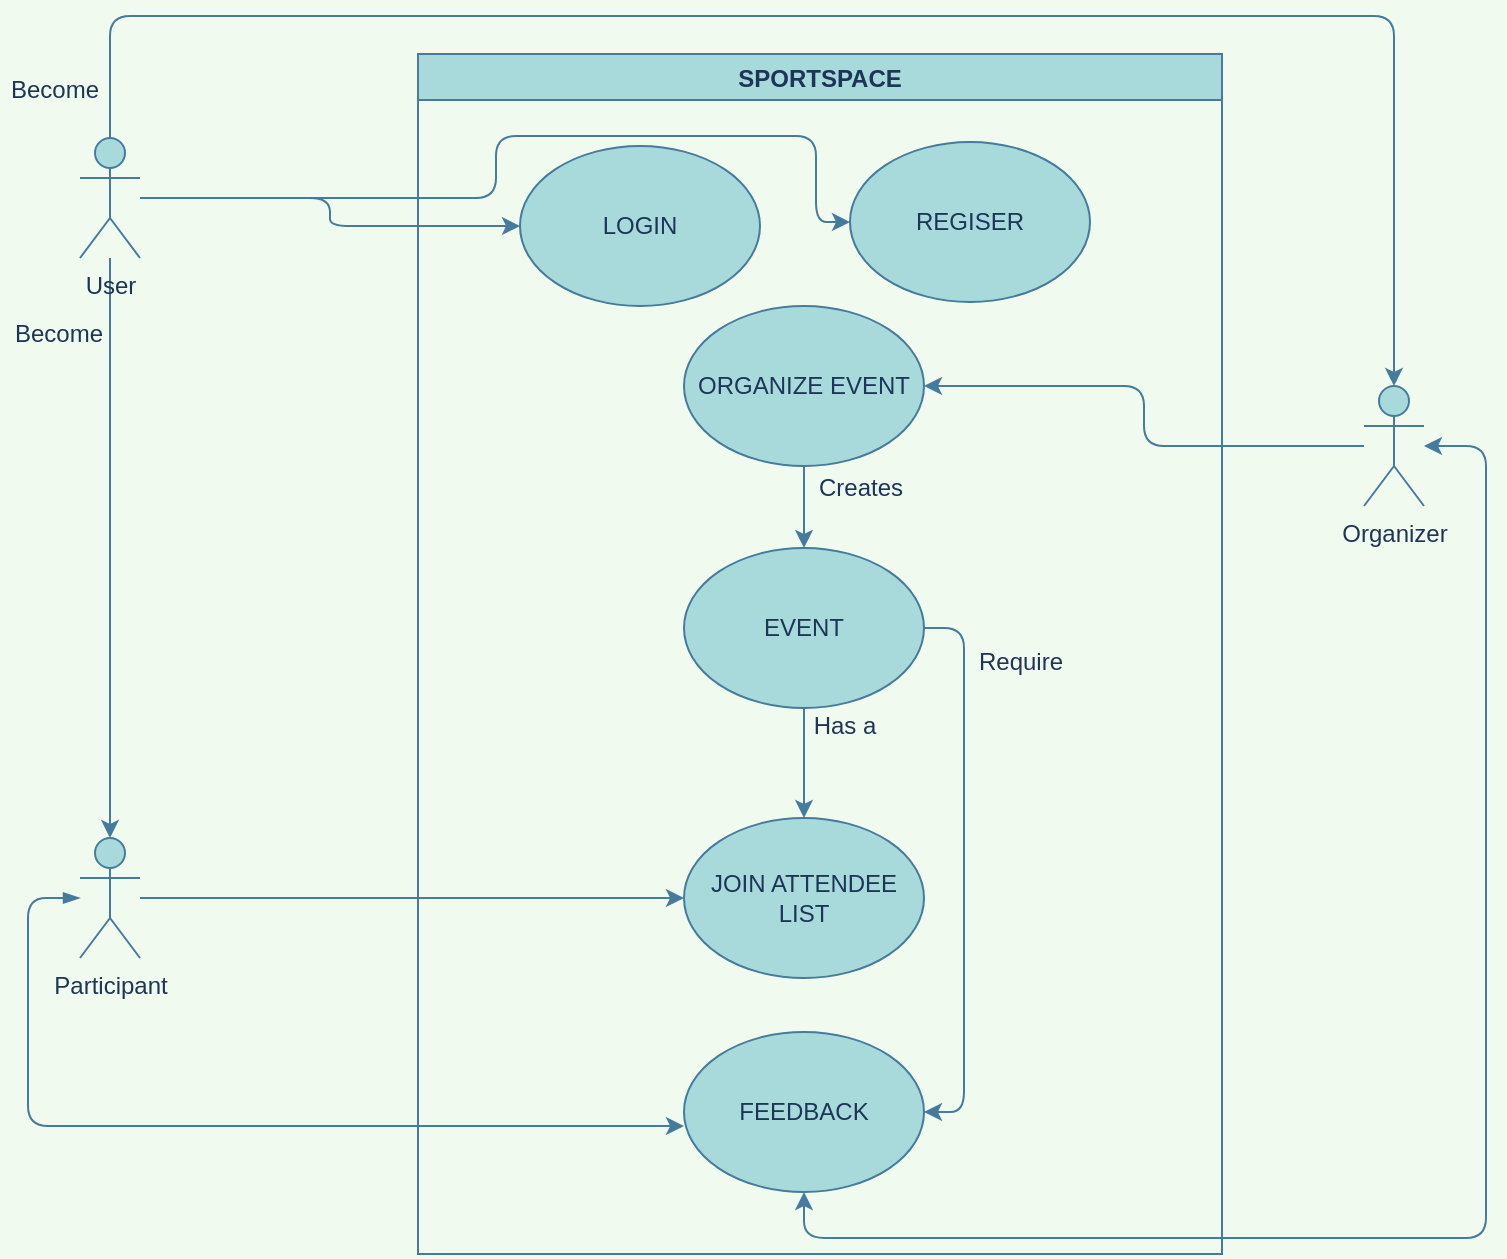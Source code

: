 <mxfile version="16.5.1" type="device"><diagram id="w91YZCMbuLcGvmWozIPQ" name="Page-1"><mxGraphModel dx="1102" dy="857" grid="0" gridSize="10" guides="1" tooltips="1" connect="1" arrows="1" fold="1" page="1" pageScale="1" pageWidth="827" pageHeight="1169" background="#F1FAEE" math="0" shadow="0"><root><mxCell id="0"/><mxCell id="1" parent="0"/><mxCell id="FLaxNB8v5p9RRaNLmB-1-30" style="edgeStyle=orthogonalEdgeStyle;curved=0;rounded=1;sketch=0;orthogonalLoop=1;jettySize=auto;html=1;entryX=0;entryY=0.5;entryDx=0;entryDy=0;fontColor=#1D3557;strokeColor=#457B9D;fillColor=#A8DADC;" edge="1" parent="1" source="FLaxNB8v5p9RRaNLmB-1-1" target="FLaxNB8v5p9RRaNLmB-1-9"><mxGeometry relative="1" as="geometry"/></mxCell><mxCell id="FLaxNB8v5p9RRaNLmB-1-33" style="edgeStyle=orthogonalEdgeStyle;curved=0;rounded=1;sketch=0;orthogonalLoop=1;jettySize=auto;html=1;entryX=0;entryY=0.588;entryDx=0;entryDy=0;entryPerimeter=0;fontColor=#1D3557;strokeColor=#457B9D;fillColor=#A8DADC;startArrow=blockThin;startFill=1;" edge="1" parent="1" source="FLaxNB8v5p9RRaNLmB-1-1" target="FLaxNB8v5p9RRaNLmB-1-8"><mxGeometry relative="1" as="geometry"><Array as="points"><mxPoint x="51" y="455"/><mxPoint x="51" y="569"/></Array></mxGeometry></mxCell><mxCell id="FLaxNB8v5p9RRaNLmB-1-1" value="Participant" style="shape=umlActor;verticalLabelPosition=bottom;verticalAlign=top;html=1;outlineConnect=0;rounded=1;sketch=0;fontColor=#1D3557;strokeColor=#457B9D;fillColor=#A8DADC;" vertex="1" parent="1"><mxGeometry x="77" y="425" width="30" height="60" as="geometry"/></mxCell><mxCell id="FLaxNB8v5p9RRaNLmB-1-4" value="SPORTSPACE" style="swimlane;rounded=0;sketch=0;fontColor=#1D3557;strokeColor=#457B9D;fillColor=#A8DADC;" vertex="1" parent="1"><mxGeometry x="246" y="33" width="402" height="600" as="geometry"/></mxCell><mxCell id="FLaxNB8v5p9RRaNLmB-1-5" value="LOGIN" style="ellipse;whiteSpace=wrap;html=1;rounded=0;sketch=0;fontColor=#1D3557;strokeColor=#457B9D;fillColor=#A8DADC;" vertex="1" parent="FLaxNB8v5p9RRaNLmB-1-4"><mxGeometry x="51" y="46" width="120" height="80" as="geometry"/></mxCell><mxCell id="FLaxNB8v5p9RRaNLmB-1-6" value="REGISER" style="ellipse;whiteSpace=wrap;html=1;rounded=0;sketch=0;fontColor=#1D3557;strokeColor=#457B9D;fillColor=#A8DADC;" vertex="1" parent="FLaxNB8v5p9RRaNLmB-1-4"><mxGeometry x="216" y="44" width="120" height="80" as="geometry"/></mxCell><mxCell id="FLaxNB8v5p9RRaNLmB-1-26" style="edgeStyle=orthogonalEdgeStyle;curved=0;rounded=1;sketch=0;orthogonalLoop=1;jettySize=auto;html=1;fontColor=#1D3557;strokeColor=#457B9D;fillColor=#A8DADC;" edge="1" parent="FLaxNB8v5p9RRaNLmB-1-4" source="FLaxNB8v5p9RRaNLmB-1-10" target="FLaxNB8v5p9RRaNLmB-1-25"><mxGeometry relative="1" as="geometry"/></mxCell><mxCell id="FLaxNB8v5p9RRaNLmB-1-10" value="ORGANIZE EVENT" style="ellipse;whiteSpace=wrap;html=1;rounded=0;sketch=0;fontColor=#1D3557;strokeColor=#457B9D;fillColor=#A8DADC;" vertex="1" parent="FLaxNB8v5p9RRaNLmB-1-4"><mxGeometry x="133" y="126" width="120" height="80" as="geometry"/></mxCell><mxCell id="FLaxNB8v5p9RRaNLmB-1-9" value="JOIN ATTENDEE LIST" style="ellipse;whiteSpace=wrap;html=1;rounded=0;sketch=0;fontColor=#1D3557;strokeColor=#457B9D;fillColor=#A8DADC;" vertex="1" parent="FLaxNB8v5p9RRaNLmB-1-4"><mxGeometry x="133" y="382" width="120" height="80" as="geometry"/></mxCell><mxCell id="FLaxNB8v5p9RRaNLmB-1-8" value="FEEDBACK" style="ellipse;whiteSpace=wrap;html=1;rounded=0;sketch=0;fontColor=#1D3557;strokeColor=#457B9D;fillColor=#A8DADC;" vertex="1" parent="FLaxNB8v5p9RRaNLmB-1-4"><mxGeometry x="133" y="489" width="120" height="80" as="geometry"/></mxCell><mxCell id="FLaxNB8v5p9RRaNLmB-1-28" value="" style="edgeStyle=orthogonalEdgeStyle;curved=0;rounded=1;sketch=0;orthogonalLoop=1;jettySize=auto;html=1;fontColor=#1D3557;strokeColor=#457B9D;fillColor=#A8DADC;" edge="1" parent="FLaxNB8v5p9RRaNLmB-1-4" source="FLaxNB8v5p9RRaNLmB-1-25" target="FLaxNB8v5p9RRaNLmB-1-9"><mxGeometry relative="1" as="geometry"/></mxCell><mxCell id="FLaxNB8v5p9RRaNLmB-1-31" style="edgeStyle=orthogonalEdgeStyle;curved=0;rounded=1;sketch=0;orthogonalLoop=1;jettySize=auto;html=1;entryX=1;entryY=0.5;entryDx=0;entryDy=0;fontColor=#1D3557;strokeColor=#457B9D;fillColor=#A8DADC;exitX=1;exitY=0.5;exitDx=0;exitDy=0;" edge="1" parent="FLaxNB8v5p9RRaNLmB-1-4" source="FLaxNB8v5p9RRaNLmB-1-25" target="FLaxNB8v5p9RRaNLmB-1-8"><mxGeometry relative="1" as="geometry"/></mxCell><mxCell id="FLaxNB8v5p9RRaNLmB-1-25" value="EVENT" style="ellipse;whiteSpace=wrap;html=1;rounded=0;sketch=0;fontColor=#1D3557;strokeColor=#457B9D;fillColor=#A8DADC;" vertex="1" parent="FLaxNB8v5p9RRaNLmB-1-4"><mxGeometry x="133" y="247" width="120" height="80" as="geometry"/></mxCell><mxCell id="FLaxNB8v5p9RRaNLmB-1-27" value="Creates" style="text;html=1;align=center;verticalAlign=middle;resizable=0;points=[];autosize=1;strokeColor=none;fillColor=none;fontColor=#1D3557;" vertex="1" parent="FLaxNB8v5p9RRaNLmB-1-4"><mxGeometry x="195" y="208" width="52" height="18" as="geometry"/></mxCell><mxCell id="FLaxNB8v5p9RRaNLmB-1-29" value="Has a" style="text;html=1;align=center;verticalAlign=middle;resizable=0;points=[];autosize=1;strokeColor=none;fillColor=none;fontColor=#1D3557;" vertex="1" parent="FLaxNB8v5p9RRaNLmB-1-4"><mxGeometry x="192" y="327" width="41" height="18" as="geometry"/></mxCell><mxCell id="FLaxNB8v5p9RRaNLmB-1-32" value="Require" style="text;html=1;align=center;verticalAlign=middle;resizable=0;points=[];autosize=1;strokeColor=none;fillColor=none;fontColor=#1D3557;" vertex="1" parent="FLaxNB8v5p9RRaNLmB-1-4"><mxGeometry x="275" y="295" width="52" height="18" as="geometry"/></mxCell><mxCell id="FLaxNB8v5p9RRaNLmB-1-24" style="edgeStyle=orthogonalEdgeStyle;curved=0;rounded=1;sketch=0;orthogonalLoop=1;jettySize=auto;html=1;entryX=1;entryY=0.5;entryDx=0;entryDy=0;fontColor=#1D3557;strokeColor=#457B9D;fillColor=#A8DADC;" edge="1" parent="1" source="FLaxNB8v5p9RRaNLmB-1-11" target="FLaxNB8v5p9RRaNLmB-1-10"><mxGeometry relative="1" as="geometry"/></mxCell><mxCell id="FLaxNB8v5p9RRaNLmB-1-34" style="edgeStyle=orthogonalEdgeStyle;curved=0;rounded=1;sketch=0;orthogonalLoop=1;jettySize=auto;html=1;entryX=0.5;entryY=1;entryDx=0;entryDy=0;fontColor=#1D3557;strokeColor=#457B9D;fillColor=#A8DADC;startArrow=classic;startFill=1;" edge="1" parent="1" source="FLaxNB8v5p9RRaNLmB-1-11" target="FLaxNB8v5p9RRaNLmB-1-8"><mxGeometry relative="1" as="geometry"><Array as="points"><mxPoint x="780" y="229"/><mxPoint x="780" y="625"/><mxPoint x="439" y="625"/></Array></mxGeometry></mxCell><mxCell id="FLaxNB8v5p9RRaNLmB-1-11" value="Organizer" style="shape=umlActor;verticalLabelPosition=bottom;verticalAlign=top;html=1;outlineConnect=0;rounded=1;sketch=0;fontColor=#1D3557;strokeColor=#457B9D;fillColor=#A8DADC;" vertex="1" parent="1"><mxGeometry x="719" y="199" width="30" height="60" as="geometry"/></mxCell><mxCell id="FLaxNB8v5p9RRaNLmB-1-16" style="edgeStyle=orthogonalEdgeStyle;curved=0;rounded=1;sketch=0;orthogonalLoop=1;jettySize=auto;html=1;entryX=0.5;entryY=0;entryDx=0;entryDy=0;entryPerimeter=0;fontColor=#1D3557;strokeColor=#457B9D;fillColor=#A8DADC;" edge="1" parent="1" source="FLaxNB8v5p9RRaNLmB-1-15" target="FLaxNB8v5p9RRaNLmB-1-11"><mxGeometry relative="1" as="geometry"><Array as="points"><mxPoint x="92" y="14"/><mxPoint x="734" y="14"/></Array></mxGeometry></mxCell><mxCell id="FLaxNB8v5p9RRaNLmB-1-17" style="edgeStyle=orthogonalEdgeStyle;curved=0;rounded=1;sketch=0;orthogonalLoop=1;jettySize=auto;html=1;entryX=0.5;entryY=0;entryDx=0;entryDy=0;entryPerimeter=0;fontColor=#1D3557;strokeColor=#457B9D;fillColor=#A8DADC;" edge="1" parent="1" source="FLaxNB8v5p9RRaNLmB-1-15" target="FLaxNB8v5p9RRaNLmB-1-1"><mxGeometry relative="1" as="geometry"/></mxCell><mxCell id="FLaxNB8v5p9RRaNLmB-1-18" style="edgeStyle=orthogonalEdgeStyle;curved=0;rounded=1;sketch=0;orthogonalLoop=1;jettySize=auto;html=1;entryX=0;entryY=0.5;entryDx=0;entryDy=0;fontColor=#1D3557;strokeColor=#457B9D;fillColor=#A8DADC;" edge="1" parent="1" source="FLaxNB8v5p9RRaNLmB-1-15" target="FLaxNB8v5p9RRaNLmB-1-5"><mxGeometry relative="1" as="geometry"/></mxCell><mxCell id="FLaxNB8v5p9RRaNLmB-1-19" style="edgeStyle=orthogonalEdgeStyle;curved=0;rounded=1;sketch=0;orthogonalLoop=1;jettySize=auto;html=1;entryX=0;entryY=0.5;entryDx=0;entryDy=0;fontColor=#1D3557;strokeColor=#457B9D;fillColor=#A8DADC;" edge="1" parent="1" source="FLaxNB8v5p9RRaNLmB-1-15" target="FLaxNB8v5p9RRaNLmB-1-6"><mxGeometry relative="1" as="geometry"><Array as="points"><mxPoint x="285" y="105"/><mxPoint x="285" y="74"/><mxPoint x="445" y="74"/><mxPoint x="445" y="117"/></Array></mxGeometry></mxCell><mxCell id="FLaxNB8v5p9RRaNLmB-1-15" value="User" style="shape=umlActor;verticalLabelPosition=bottom;verticalAlign=top;html=1;outlineConnect=0;rounded=1;sketch=0;fontColor=#1D3557;strokeColor=#457B9D;fillColor=#A8DADC;" vertex="1" parent="1"><mxGeometry x="77" y="75" width="30" height="60" as="geometry"/></mxCell><mxCell id="FLaxNB8v5p9RRaNLmB-1-35" value="Become" style="text;html=1;align=center;verticalAlign=middle;resizable=0;points=[];autosize=1;strokeColor=none;fillColor=none;fontColor=#1D3557;" vertex="1" parent="1"><mxGeometry x="39" y="164" width="54" height="18" as="geometry"/></mxCell><mxCell id="FLaxNB8v5p9RRaNLmB-1-36" value="Become" style="text;html=1;align=center;verticalAlign=middle;resizable=0;points=[];autosize=1;strokeColor=none;fillColor=none;fontColor=#1D3557;" vertex="1" parent="1"><mxGeometry x="37" y="42" width="54" height="18" as="geometry"/></mxCell></root></mxGraphModel></diagram></mxfile>